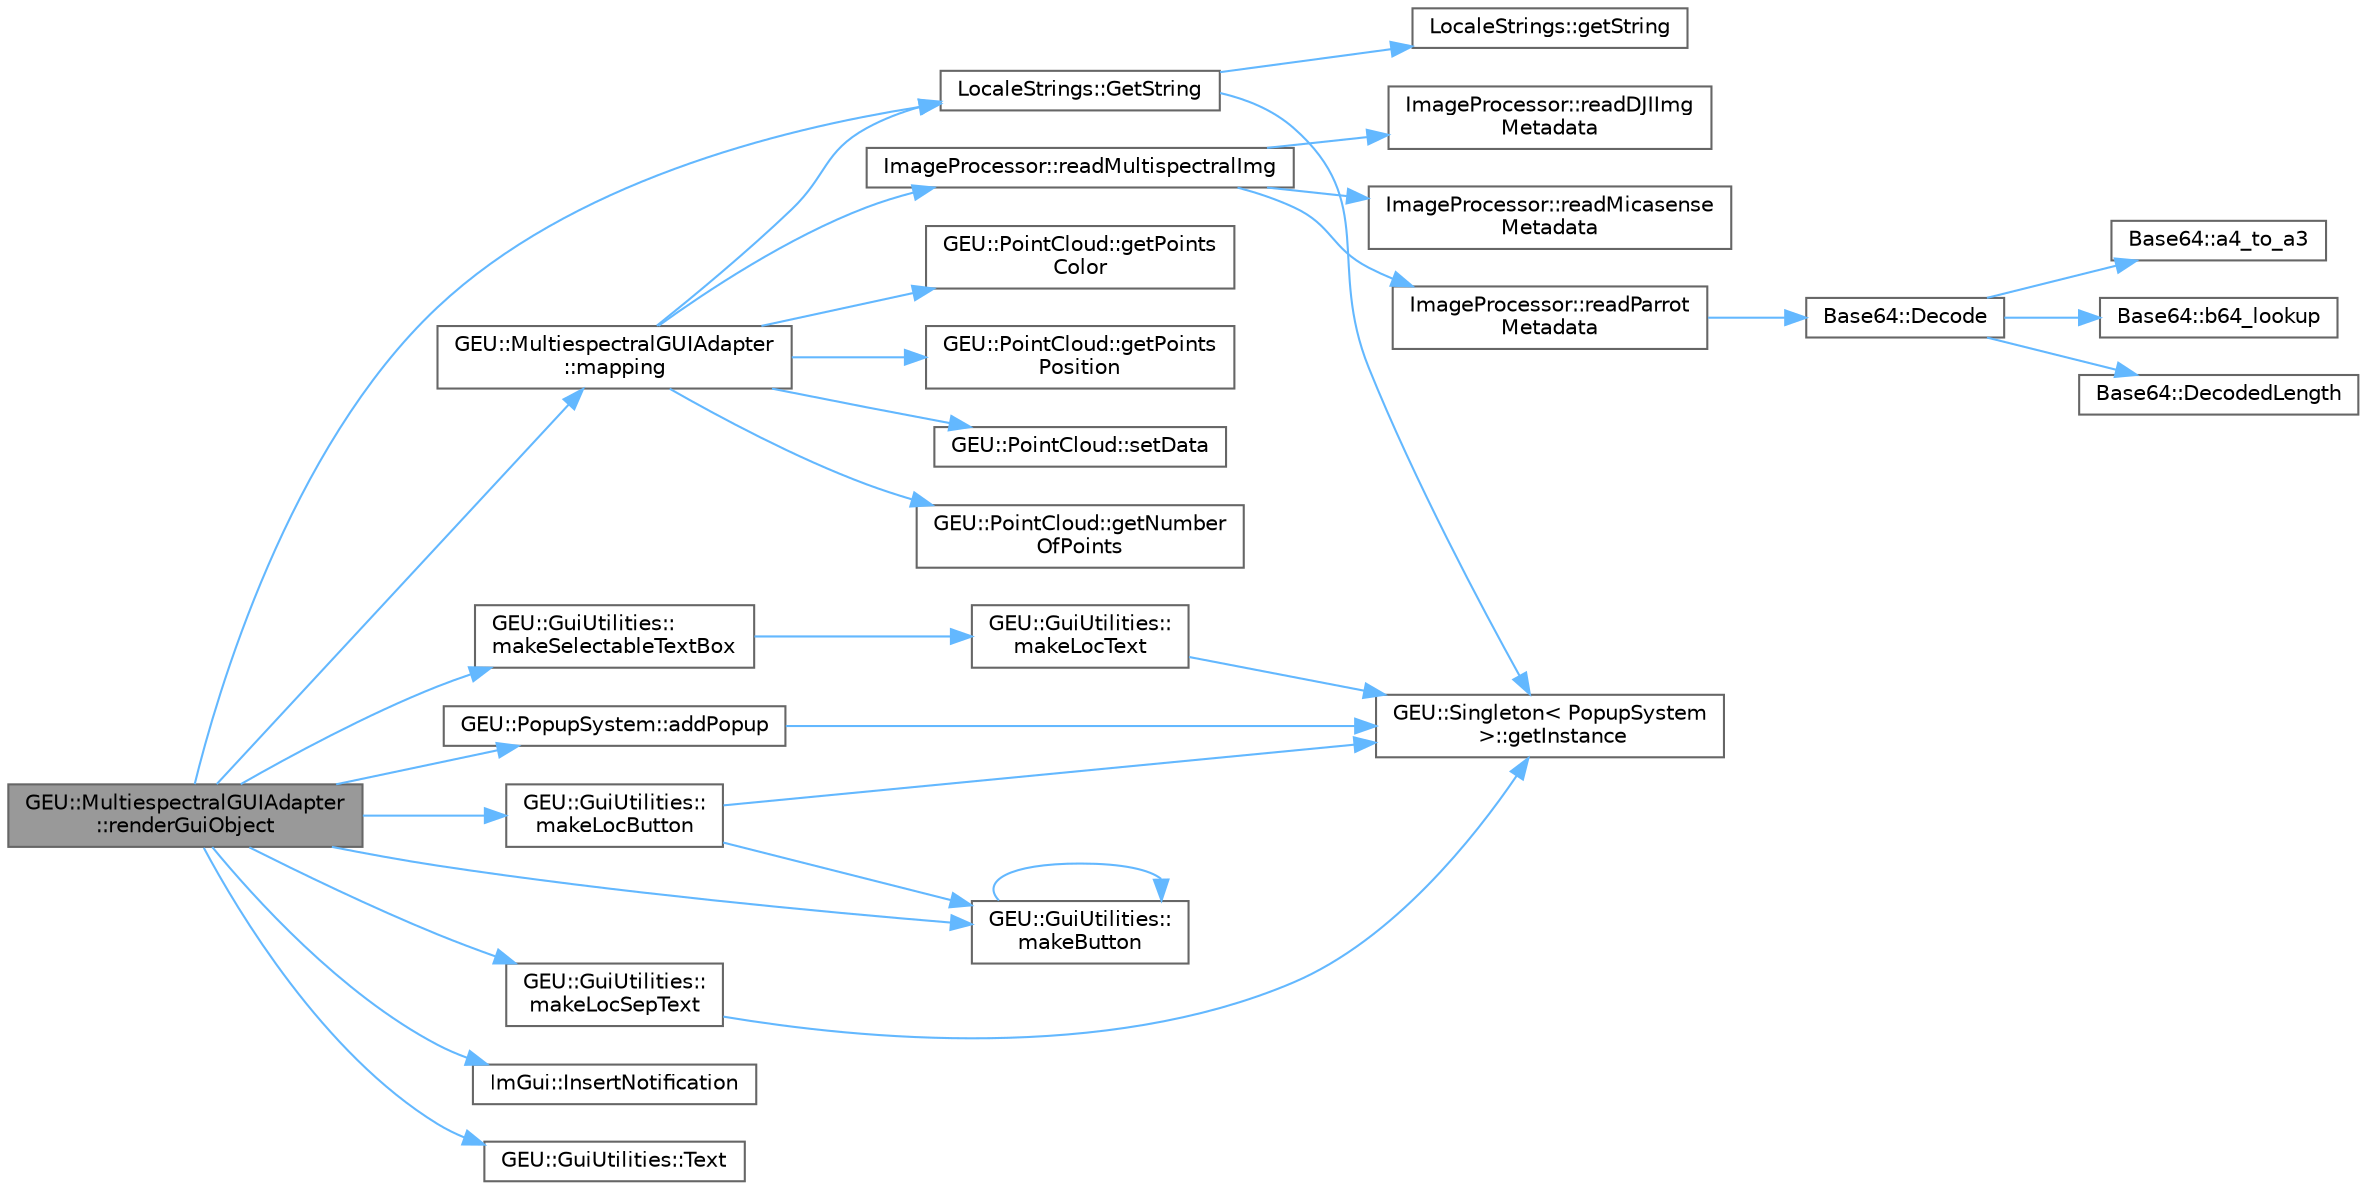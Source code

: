 digraph "GEU::MultiespectralGUIAdapter::renderGuiObject"
{
 // LATEX_PDF_SIZE
  bgcolor="transparent";
  edge [fontname=Helvetica,fontsize=10,labelfontname=Helvetica,labelfontsize=10];
  node [fontname=Helvetica,fontsize=10,shape=box,height=0.2,width=0.4];
  rankdir="LR";
  Node1 [id="Node000001",label="GEU::MultiespectralGUIAdapter\l::renderGuiObject",height=0.2,width=0.4,color="gray40", fillcolor="grey60", style="filled", fontcolor="black",tooltip="Custom module GUI window contents."];
  Node1 -> Node2 [id="edge1_Node000001_Node000002",color="steelblue1",style="solid",tooltip=" "];
  Node2 [id="Node000002",label="GEU::PopupSystem::addPopup",height=0.2,width=0.4,color="grey40", fillcolor="white", style="filled",URL="$d9/d03/class_g_e_u_1_1_popup_system.html#ae812e21e62615fd347d33ee0ddb0cc82",tooltip=" "];
  Node2 -> Node3 [id="edge2_Node000002_Node000003",color="steelblue1",style="solid",tooltip=" "];
  Node3 [id="Node000003",label="GEU::Singleton\< PopupSystem\l \>::getInstance",height=0.2,width=0.4,color="grey40", fillcolor="white", style="filled",URL="$d1/d01/class_g_e_u_1_1_singleton.html#a47c7e7c2110f4cc59c9ff1f5594c366e",tooltip=" "];
  Node1 -> Node4 [id="edge3_Node000001_Node000004",color="steelblue1",style="solid",tooltip=" "];
  Node4 [id="Node000004",label="LocaleStrings::GetString",height=0.2,width=0.4,color="grey40", fillcolor="white", style="filled",URL="$d2/d04/class_locale_strings.html#aeba34d49ba4e51b6ac27c91a73f66a2f",tooltip=" "];
  Node4 -> Node3 [id="edge4_Node000004_Node000003",color="steelblue1",style="solid",tooltip=" "];
  Node4 -> Node5 [id="edge5_Node000004_Node000005",color="steelblue1",style="solid",tooltip=" "];
  Node5 [id="Node000005",label="LocaleStrings::getString",height=0.2,width=0.4,color="grey40", fillcolor="white", style="filled",URL="$d2/d04/class_locale_strings.html#ac66087ac25e72051ea7b5bf3d00dd71f",tooltip=" "];
  Node1 -> Node6 [id="edge6_Node000001_Node000006",color="steelblue1",style="solid",tooltip=" "];
  Node6 [id="Node000006",label="ImGui::InsertNotification",height=0.2,width=0.4,color="grey40", fillcolor="white", style="filled",URL="$df/d03/namespace_im_gui.html#accd100b531b171ee1a63232f9f5916fc",tooltip=" "];
  Node1 -> Node7 [id="edge7_Node000001_Node000007",color="steelblue1",style="solid",tooltip=" "];
  Node7 [id="Node000007",label="GEU::GuiUtilities::\lmakeButton",height=0.2,width=0.4,color="grey40", fillcolor="white", style="filled",URL="$d3/d07/namespace_g_e_u_1_1_gui_utilities.html#a4a4cc2d3f5e9444384aa7e7eb062dbf0",tooltip=" "];
  Node7 -> Node7 [id="edge8_Node000007_Node000007",color="steelblue1",style="solid",tooltip=" "];
  Node1 -> Node8 [id="edge9_Node000001_Node000008",color="steelblue1",style="solid",tooltip=" "];
  Node8 [id="Node000008",label="GEU::GuiUtilities::\lmakeLocButton",height=0.2,width=0.4,color="grey40", fillcolor="white", style="filled",URL="$d3/d07/namespace_g_e_u_1_1_gui_utilities.html#a51f7b03162a92f79594e82e1aca62133",tooltip=" "];
  Node8 -> Node3 [id="edge10_Node000008_Node000003",color="steelblue1",style="solid",tooltip=" "];
  Node8 -> Node7 [id="edge11_Node000008_Node000007",color="steelblue1",style="solid",tooltip=" "];
  Node1 -> Node9 [id="edge12_Node000001_Node000009",color="steelblue1",style="solid",tooltip=" "];
  Node9 [id="Node000009",label="GEU::GuiUtilities::\lmakeLocSepText",height=0.2,width=0.4,color="grey40", fillcolor="white", style="filled",URL="$d3/d07/namespace_g_e_u_1_1_gui_utilities.html#a791a299165fdb530f39adcf8b5637638",tooltip=" "];
  Node9 -> Node3 [id="edge13_Node000009_Node000003",color="steelblue1",style="solid",tooltip=" "];
  Node1 -> Node10 [id="edge14_Node000001_Node000010",color="steelblue1",style="solid",tooltip=" "];
  Node10 [id="Node000010",label="GEU::GuiUtilities::\lmakeSelectableTextBox",height=0.2,width=0.4,color="grey40", fillcolor="white", style="filled",URL="$d3/d07/namespace_g_e_u_1_1_gui_utilities.html#a52a783c2412828ac39e1e2936f7bb1e7",tooltip=" "];
  Node10 -> Node11 [id="edge15_Node000010_Node000011",color="steelblue1",style="solid",tooltip=" "];
  Node11 [id="Node000011",label="GEU::GuiUtilities::\lmakeLocText",height=0.2,width=0.4,color="grey40", fillcolor="white", style="filled",URL="$d3/d07/namespace_g_e_u_1_1_gui_utilities.html#a7b24395f0bd0bd368bde0935682746ce",tooltip=" "];
  Node11 -> Node3 [id="edge16_Node000011_Node000003",color="steelblue1",style="solid",tooltip=" "];
  Node1 -> Node12 [id="edge17_Node000001_Node000012",color="steelblue1",style="solid",tooltip=" "];
  Node12 [id="Node000012",label="GEU::MultiespectralGUIAdapter\l::mapping",height=0.2,width=0.4,color="grey40", fillcolor="white", style="filled",URL="$de/d02/class_g_e_u_1_1_multiespectral_g_u_i_adapter.html#a7b73a6f101cc9e18dadb15797dcdf8f9",tooltip=" "];
  Node12 -> Node13 [id="edge18_Node000012_Node000013",color="steelblue1",style="solid",tooltip=" "];
  Node13 [id="Node000013",label="GEU::PointCloud::getNumber\lOfPoints",height=0.2,width=0.4,color="grey40", fillcolor="white", style="filled",URL="$d4/d07/class_g_e_u_1_1_point_cloud.html#a3e01cb77a356f6d7d0f1974cb18dc9d6",tooltip=" "];
  Node12 -> Node14 [id="edge19_Node000012_Node000014",color="steelblue1",style="solid",tooltip=" "];
  Node14 [id="Node000014",label="GEU::PointCloud::getPoints\lColor",height=0.2,width=0.4,color="grey40", fillcolor="white", style="filled",URL="$d4/d07/class_g_e_u_1_1_point_cloud.html#a9a79b080d808d3e589ce16bee701fdcf",tooltip=" "];
  Node12 -> Node15 [id="edge20_Node000012_Node000015",color="steelblue1",style="solid",tooltip=" "];
  Node15 [id="Node000015",label="GEU::PointCloud::getPoints\lPosition",height=0.2,width=0.4,color="grey40", fillcolor="white", style="filled",URL="$d4/d07/class_g_e_u_1_1_point_cloud.html#adfe68d38eadddf88006ccc5789d5a497",tooltip=" "];
  Node12 -> Node4 [id="edge21_Node000012_Node000004",color="steelblue1",style="solid",tooltip=" "];
  Node12 -> Node16 [id="edge22_Node000012_Node000016",color="steelblue1",style="solid",tooltip=" "];
  Node16 [id="Node000016",label="ImageProcessor::readMultispectralImg",height=0.2,width=0.4,color="grey40", fillcolor="white", style="filled",URL="$de/d05/class_image_processor.html#a2892806d973d09c79ef499b1ea95e8e0",tooltip=" "];
  Node16 -> Node17 [id="edge23_Node000016_Node000017",color="steelblue1",style="solid",tooltip=" "];
  Node17 [id="Node000017",label="ImageProcessor::readDJIImg\lMetadata",height=0.2,width=0.4,color="grey40", fillcolor="white", style="filled",URL="$de/d05/class_image_processor.html#a1b1ed518b1cf90e0ec7b9741b54cc746",tooltip=" "];
  Node16 -> Node18 [id="edge24_Node000016_Node000018",color="steelblue1",style="solid",tooltip=" "];
  Node18 [id="Node000018",label="ImageProcessor::readMicasense\lMetadata",height=0.2,width=0.4,color="grey40", fillcolor="white", style="filled",URL="$de/d05/class_image_processor.html#adaf0cb76dd3d783e0f33436be29b30ac",tooltip=" "];
  Node16 -> Node19 [id="edge25_Node000016_Node000019",color="steelblue1",style="solid",tooltip=" "];
  Node19 [id="Node000019",label="ImageProcessor::readParrot\lMetadata",height=0.2,width=0.4,color="grey40", fillcolor="white", style="filled",URL="$de/d05/class_image_processor.html#ae9f7ba23d0281586effa1e31b52b884d",tooltip=" "];
  Node19 -> Node20 [id="edge26_Node000019_Node000020",color="steelblue1",style="solid",tooltip=" "];
  Node20 [id="Node000020",label="Base64::Decode",height=0.2,width=0.4,color="grey40", fillcolor="white", style="filled",URL="$d4/d04/class_base64.html#ae6a7457922b536ccae57467db1f972af",tooltip=" "];
  Node20 -> Node21 [id="edge27_Node000020_Node000021",color="steelblue1",style="solid",tooltip=" "];
  Node21 [id="Node000021",label="Base64::a4_to_a3",height=0.2,width=0.4,color="grey40", fillcolor="white", style="filled",URL="$d4/d04/class_base64.html#abe8ace7d1576ce2fa5da45a6260379fd",tooltip=" "];
  Node20 -> Node22 [id="edge28_Node000020_Node000022",color="steelblue1",style="solid",tooltip=" "];
  Node22 [id="Node000022",label="Base64::b64_lookup",height=0.2,width=0.4,color="grey40", fillcolor="white", style="filled",URL="$d4/d04/class_base64.html#a8de014069fccbd2492c3ce2ee1c02691",tooltip=" "];
  Node20 -> Node23 [id="edge29_Node000020_Node000023",color="steelblue1",style="solid",tooltip=" "];
  Node23 [id="Node000023",label="Base64::DecodedLength",height=0.2,width=0.4,color="grey40", fillcolor="white", style="filled",URL="$d4/d04/class_base64.html#a3fe4c327ec3e305b5744d6810dae6b4b",tooltip=" "];
  Node12 -> Node24 [id="edge30_Node000012_Node000024",color="steelblue1",style="solid",tooltip=" "];
  Node24 [id="Node000024",label="GEU::PointCloud::setData",height=0.2,width=0.4,color="grey40", fillcolor="white", style="filled",URL="$d4/d07/class_g_e_u_1_1_point_cloud.html#aead0a626c252103daa2e095614f4c460",tooltip="Sustituye el vector de datos especificado por el nuevo."];
  Node1 -> Node25 [id="edge31_Node000001_Node000025",color="steelblue1",style="solid",tooltip=" "];
  Node25 [id="Node000025",label="GEU::GuiUtilities::Text",height=0.2,width=0.4,color="grey40", fillcolor="white", style="filled",URL="$d3/d07/namespace_g_e_u_1_1_gui_utilities.html#a2650eb29bb209df2fcab9b5aaa6a527e",tooltip=" "];
}
